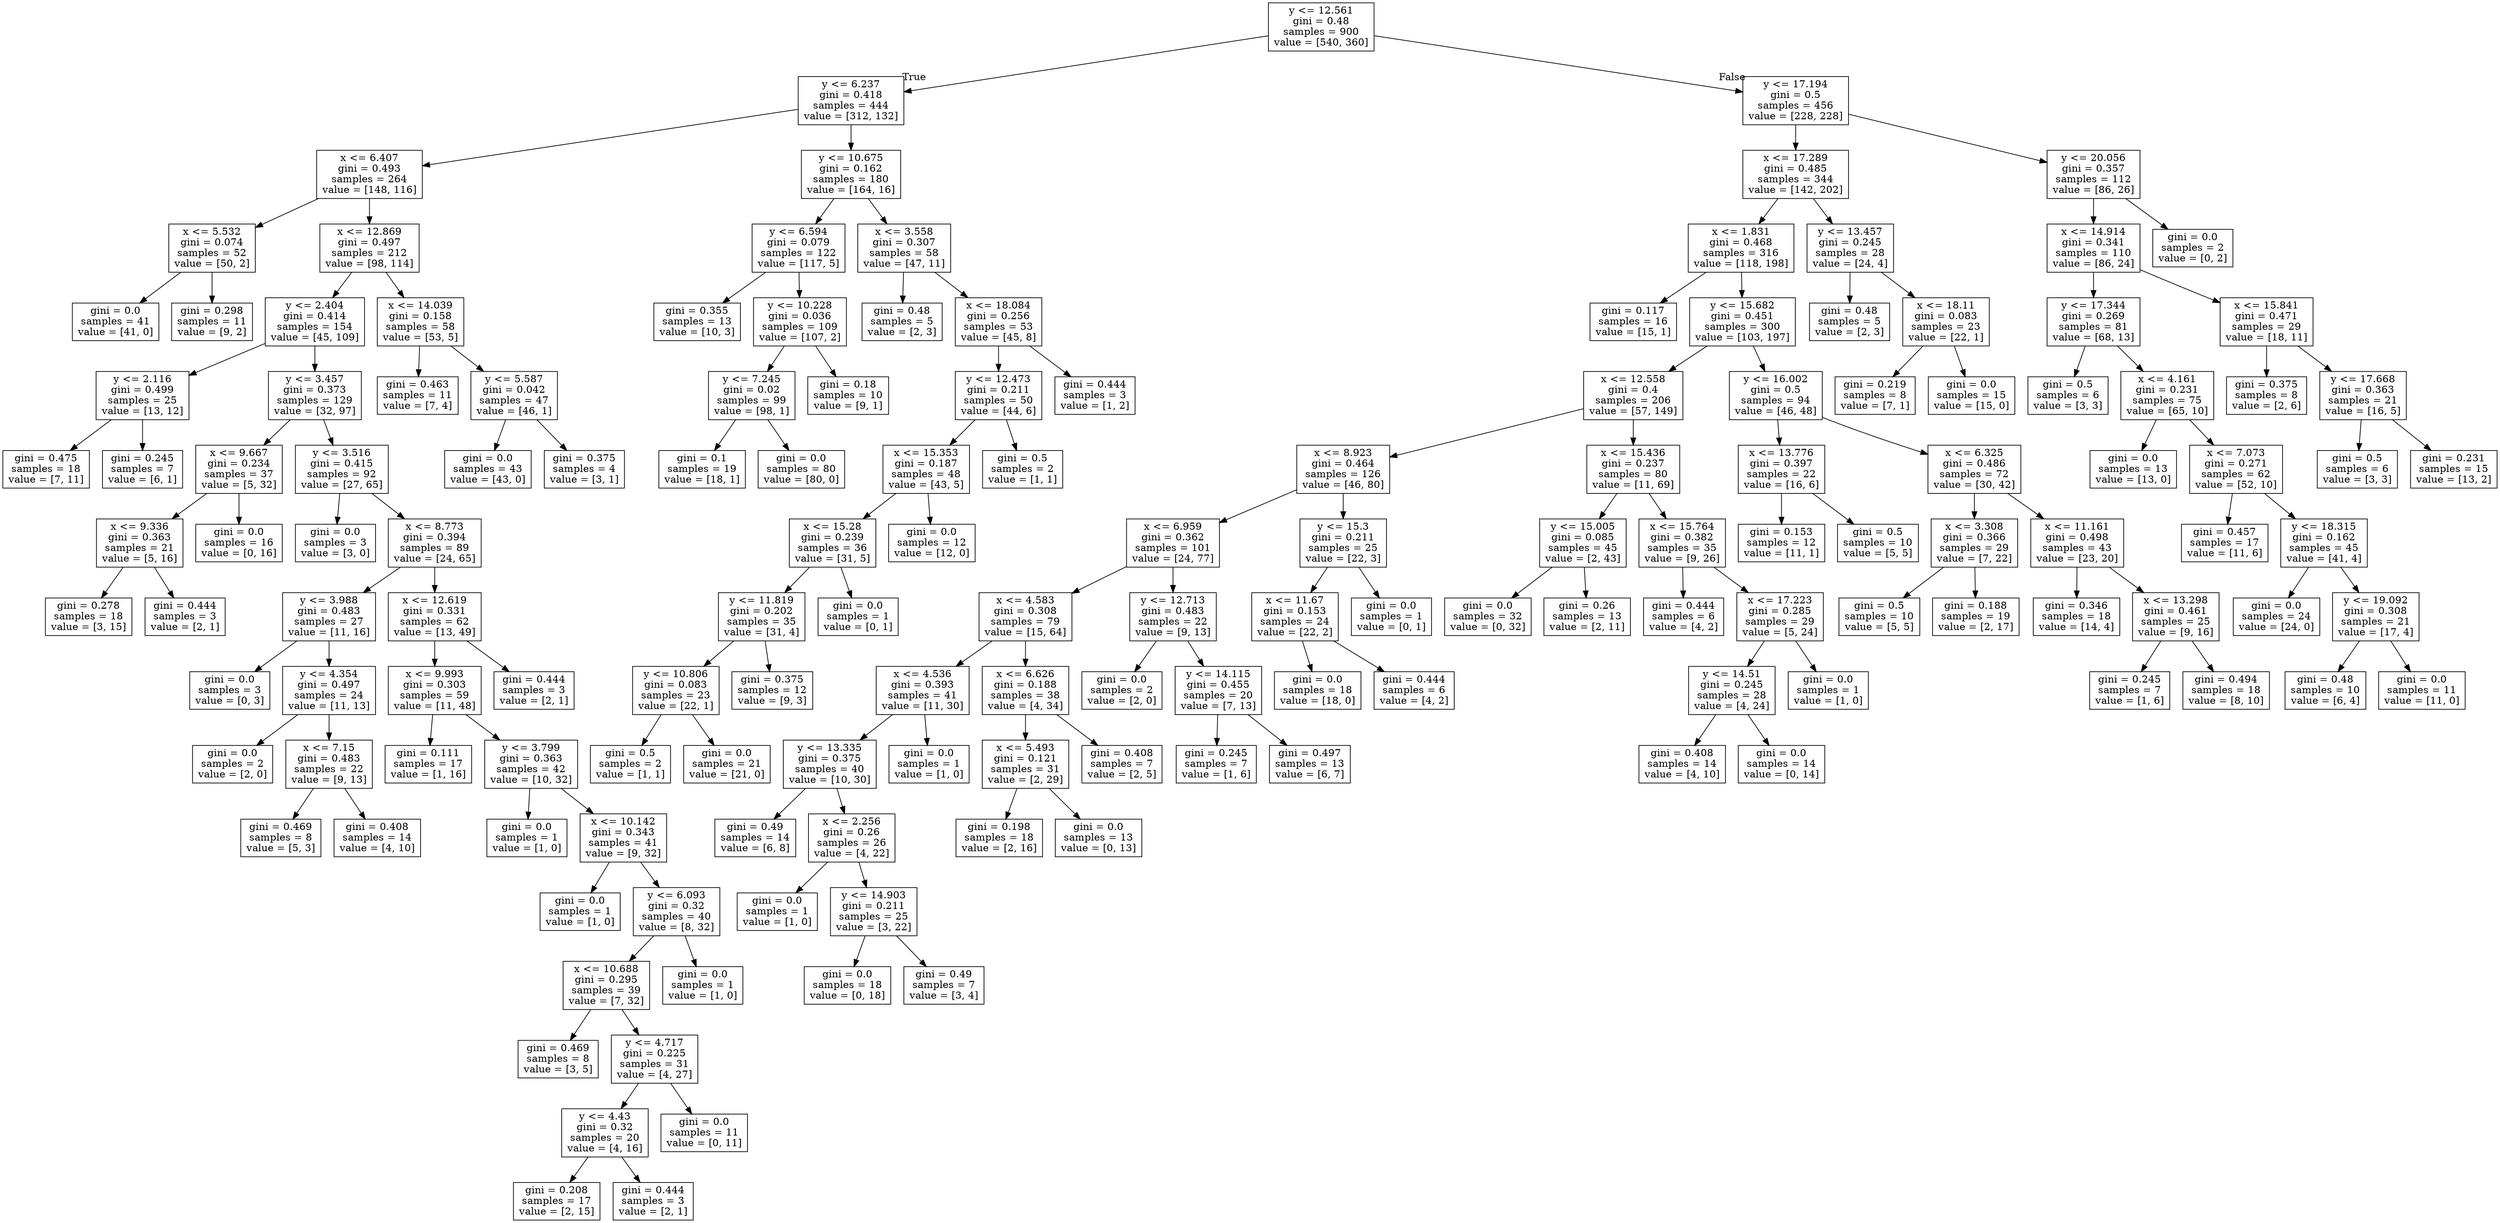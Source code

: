 digraph Tree {
node [shape=box] ;
0 [label="y <= 12.561\ngini = 0.48\nsamples = 900\nvalue = [540, 360]"] ;
1 [label="y <= 6.237\ngini = 0.418\nsamples = 444\nvalue = [312, 132]"] ;
0 -> 1 [labeldistance=2.5, labelangle=45, headlabel="True"] ;
2 [label="x <= 6.407\ngini = 0.493\nsamples = 264\nvalue = [148, 116]"] ;
1 -> 2 ;
3 [label="x <= 5.532\ngini = 0.074\nsamples = 52\nvalue = [50, 2]"] ;
2 -> 3 ;
4 [label="gini = 0.0\nsamples = 41\nvalue = [41, 0]"] ;
3 -> 4 ;
5 [label="gini = 0.298\nsamples = 11\nvalue = [9, 2]"] ;
3 -> 5 ;
6 [label="x <= 12.869\ngini = 0.497\nsamples = 212\nvalue = [98, 114]"] ;
2 -> 6 ;
7 [label="y <= 2.404\ngini = 0.414\nsamples = 154\nvalue = [45, 109]"] ;
6 -> 7 ;
8 [label="y <= 2.116\ngini = 0.499\nsamples = 25\nvalue = [13, 12]"] ;
7 -> 8 ;
9 [label="gini = 0.475\nsamples = 18\nvalue = [7, 11]"] ;
8 -> 9 ;
10 [label="gini = 0.245\nsamples = 7\nvalue = [6, 1]"] ;
8 -> 10 ;
11 [label="y <= 3.457\ngini = 0.373\nsamples = 129\nvalue = [32, 97]"] ;
7 -> 11 ;
12 [label="x <= 9.667\ngini = 0.234\nsamples = 37\nvalue = [5, 32]"] ;
11 -> 12 ;
13 [label="x <= 9.336\ngini = 0.363\nsamples = 21\nvalue = [5, 16]"] ;
12 -> 13 ;
14 [label="gini = 0.278\nsamples = 18\nvalue = [3, 15]"] ;
13 -> 14 ;
15 [label="gini = 0.444\nsamples = 3\nvalue = [2, 1]"] ;
13 -> 15 ;
16 [label="gini = 0.0\nsamples = 16\nvalue = [0, 16]"] ;
12 -> 16 ;
17 [label="y <= 3.516\ngini = 0.415\nsamples = 92\nvalue = [27, 65]"] ;
11 -> 17 ;
18 [label="gini = 0.0\nsamples = 3\nvalue = [3, 0]"] ;
17 -> 18 ;
19 [label="x <= 8.773\ngini = 0.394\nsamples = 89\nvalue = [24, 65]"] ;
17 -> 19 ;
20 [label="y <= 3.988\ngini = 0.483\nsamples = 27\nvalue = [11, 16]"] ;
19 -> 20 ;
21 [label="gini = 0.0\nsamples = 3\nvalue = [0, 3]"] ;
20 -> 21 ;
22 [label="y <= 4.354\ngini = 0.497\nsamples = 24\nvalue = [11, 13]"] ;
20 -> 22 ;
23 [label="gini = 0.0\nsamples = 2\nvalue = [2, 0]"] ;
22 -> 23 ;
24 [label="x <= 7.15\ngini = 0.483\nsamples = 22\nvalue = [9, 13]"] ;
22 -> 24 ;
25 [label="gini = 0.469\nsamples = 8\nvalue = [5, 3]"] ;
24 -> 25 ;
26 [label="gini = 0.408\nsamples = 14\nvalue = [4, 10]"] ;
24 -> 26 ;
27 [label="x <= 12.619\ngini = 0.331\nsamples = 62\nvalue = [13, 49]"] ;
19 -> 27 ;
28 [label="x <= 9.993\ngini = 0.303\nsamples = 59\nvalue = [11, 48]"] ;
27 -> 28 ;
29 [label="gini = 0.111\nsamples = 17\nvalue = [1, 16]"] ;
28 -> 29 ;
30 [label="y <= 3.799\ngini = 0.363\nsamples = 42\nvalue = [10, 32]"] ;
28 -> 30 ;
31 [label="gini = 0.0\nsamples = 1\nvalue = [1, 0]"] ;
30 -> 31 ;
32 [label="x <= 10.142\ngini = 0.343\nsamples = 41\nvalue = [9, 32]"] ;
30 -> 32 ;
33 [label="gini = 0.0\nsamples = 1\nvalue = [1, 0]"] ;
32 -> 33 ;
34 [label="y <= 6.093\ngini = 0.32\nsamples = 40\nvalue = [8, 32]"] ;
32 -> 34 ;
35 [label="x <= 10.688\ngini = 0.295\nsamples = 39\nvalue = [7, 32]"] ;
34 -> 35 ;
36 [label="gini = 0.469\nsamples = 8\nvalue = [3, 5]"] ;
35 -> 36 ;
37 [label="y <= 4.717\ngini = 0.225\nsamples = 31\nvalue = [4, 27]"] ;
35 -> 37 ;
38 [label="y <= 4.43\ngini = 0.32\nsamples = 20\nvalue = [4, 16]"] ;
37 -> 38 ;
39 [label="gini = 0.208\nsamples = 17\nvalue = [2, 15]"] ;
38 -> 39 ;
40 [label="gini = 0.444\nsamples = 3\nvalue = [2, 1]"] ;
38 -> 40 ;
41 [label="gini = 0.0\nsamples = 11\nvalue = [0, 11]"] ;
37 -> 41 ;
42 [label="gini = 0.0\nsamples = 1\nvalue = [1, 0]"] ;
34 -> 42 ;
43 [label="gini = 0.444\nsamples = 3\nvalue = [2, 1]"] ;
27 -> 43 ;
44 [label="x <= 14.039\ngini = 0.158\nsamples = 58\nvalue = [53, 5]"] ;
6 -> 44 ;
45 [label="gini = 0.463\nsamples = 11\nvalue = [7, 4]"] ;
44 -> 45 ;
46 [label="y <= 5.587\ngini = 0.042\nsamples = 47\nvalue = [46, 1]"] ;
44 -> 46 ;
47 [label="gini = 0.0\nsamples = 43\nvalue = [43, 0]"] ;
46 -> 47 ;
48 [label="gini = 0.375\nsamples = 4\nvalue = [3, 1]"] ;
46 -> 48 ;
49 [label="y <= 10.675\ngini = 0.162\nsamples = 180\nvalue = [164, 16]"] ;
1 -> 49 ;
50 [label="y <= 6.594\ngini = 0.079\nsamples = 122\nvalue = [117, 5]"] ;
49 -> 50 ;
51 [label="gini = 0.355\nsamples = 13\nvalue = [10, 3]"] ;
50 -> 51 ;
52 [label="y <= 10.228\ngini = 0.036\nsamples = 109\nvalue = [107, 2]"] ;
50 -> 52 ;
53 [label="y <= 7.245\ngini = 0.02\nsamples = 99\nvalue = [98, 1]"] ;
52 -> 53 ;
54 [label="gini = 0.1\nsamples = 19\nvalue = [18, 1]"] ;
53 -> 54 ;
55 [label="gini = 0.0\nsamples = 80\nvalue = [80, 0]"] ;
53 -> 55 ;
56 [label="gini = 0.18\nsamples = 10\nvalue = [9, 1]"] ;
52 -> 56 ;
57 [label="x <= 3.558\ngini = 0.307\nsamples = 58\nvalue = [47, 11]"] ;
49 -> 57 ;
58 [label="gini = 0.48\nsamples = 5\nvalue = [2, 3]"] ;
57 -> 58 ;
59 [label="x <= 18.084\ngini = 0.256\nsamples = 53\nvalue = [45, 8]"] ;
57 -> 59 ;
60 [label="y <= 12.473\ngini = 0.211\nsamples = 50\nvalue = [44, 6]"] ;
59 -> 60 ;
61 [label="x <= 15.353\ngini = 0.187\nsamples = 48\nvalue = [43, 5]"] ;
60 -> 61 ;
62 [label="x <= 15.28\ngini = 0.239\nsamples = 36\nvalue = [31, 5]"] ;
61 -> 62 ;
63 [label="y <= 11.819\ngini = 0.202\nsamples = 35\nvalue = [31, 4]"] ;
62 -> 63 ;
64 [label="y <= 10.806\ngini = 0.083\nsamples = 23\nvalue = [22, 1]"] ;
63 -> 64 ;
65 [label="gini = 0.5\nsamples = 2\nvalue = [1, 1]"] ;
64 -> 65 ;
66 [label="gini = 0.0\nsamples = 21\nvalue = [21, 0]"] ;
64 -> 66 ;
67 [label="gini = 0.375\nsamples = 12\nvalue = [9, 3]"] ;
63 -> 67 ;
68 [label="gini = 0.0\nsamples = 1\nvalue = [0, 1]"] ;
62 -> 68 ;
69 [label="gini = 0.0\nsamples = 12\nvalue = [12, 0]"] ;
61 -> 69 ;
70 [label="gini = 0.5\nsamples = 2\nvalue = [1, 1]"] ;
60 -> 70 ;
71 [label="gini = 0.444\nsamples = 3\nvalue = [1, 2]"] ;
59 -> 71 ;
72 [label="y <= 17.194\ngini = 0.5\nsamples = 456\nvalue = [228, 228]"] ;
0 -> 72 [labeldistance=2.5, labelangle=-45, headlabel="False"] ;
73 [label="x <= 17.289\ngini = 0.485\nsamples = 344\nvalue = [142, 202]"] ;
72 -> 73 ;
74 [label="x <= 1.831\ngini = 0.468\nsamples = 316\nvalue = [118, 198]"] ;
73 -> 74 ;
75 [label="gini = 0.117\nsamples = 16\nvalue = [15, 1]"] ;
74 -> 75 ;
76 [label="y <= 15.682\ngini = 0.451\nsamples = 300\nvalue = [103, 197]"] ;
74 -> 76 ;
77 [label="x <= 12.558\ngini = 0.4\nsamples = 206\nvalue = [57, 149]"] ;
76 -> 77 ;
78 [label="x <= 8.923\ngini = 0.464\nsamples = 126\nvalue = [46, 80]"] ;
77 -> 78 ;
79 [label="x <= 6.959\ngini = 0.362\nsamples = 101\nvalue = [24, 77]"] ;
78 -> 79 ;
80 [label="x <= 4.583\ngini = 0.308\nsamples = 79\nvalue = [15, 64]"] ;
79 -> 80 ;
81 [label="x <= 4.536\ngini = 0.393\nsamples = 41\nvalue = [11, 30]"] ;
80 -> 81 ;
82 [label="y <= 13.335\ngini = 0.375\nsamples = 40\nvalue = [10, 30]"] ;
81 -> 82 ;
83 [label="gini = 0.49\nsamples = 14\nvalue = [6, 8]"] ;
82 -> 83 ;
84 [label="x <= 2.256\ngini = 0.26\nsamples = 26\nvalue = [4, 22]"] ;
82 -> 84 ;
85 [label="gini = 0.0\nsamples = 1\nvalue = [1, 0]"] ;
84 -> 85 ;
86 [label="y <= 14.903\ngini = 0.211\nsamples = 25\nvalue = [3, 22]"] ;
84 -> 86 ;
87 [label="gini = 0.0\nsamples = 18\nvalue = [0, 18]"] ;
86 -> 87 ;
88 [label="gini = 0.49\nsamples = 7\nvalue = [3, 4]"] ;
86 -> 88 ;
89 [label="gini = 0.0\nsamples = 1\nvalue = [1, 0]"] ;
81 -> 89 ;
90 [label="x <= 6.626\ngini = 0.188\nsamples = 38\nvalue = [4, 34]"] ;
80 -> 90 ;
91 [label="x <= 5.493\ngini = 0.121\nsamples = 31\nvalue = [2, 29]"] ;
90 -> 91 ;
92 [label="gini = 0.198\nsamples = 18\nvalue = [2, 16]"] ;
91 -> 92 ;
93 [label="gini = 0.0\nsamples = 13\nvalue = [0, 13]"] ;
91 -> 93 ;
94 [label="gini = 0.408\nsamples = 7\nvalue = [2, 5]"] ;
90 -> 94 ;
95 [label="y <= 12.713\ngini = 0.483\nsamples = 22\nvalue = [9, 13]"] ;
79 -> 95 ;
96 [label="gini = 0.0\nsamples = 2\nvalue = [2, 0]"] ;
95 -> 96 ;
97 [label="y <= 14.115\ngini = 0.455\nsamples = 20\nvalue = [7, 13]"] ;
95 -> 97 ;
98 [label="gini = 0.245\nsamples = 7\nvalue = [1, 6]"] ;
97 -> 98 ;
99 [label="gini = 0.497\nsamples = 13\nvalue = [6, 7]"] ;
97 -> 99 ;
100 [label="y <= 15.3\ngini = 0.211\nsamples = 25\nvalue = [22, 3]"] ;
78 -> 100 ;
101 [label="x <= 11.67\ngini = 0.153\nsamples = 24\nvalue = [22, 2]"] ;
100 -> 101 ;
102 [label="gini = 0.0\nsamples = 18\nvalue = [18, 0]"] ;
101 -> 102 ;
103 [label="gini = 0.444\nsamples = 6\nvalue = [4, 2]"] ;
101 -> 103 ;
104 [label="gini = 0.0\nsamples = 1\nvalue = [0, 1]"] ;
100 -> 104 ;
105 [label="x <= 15.436\ngini = 0.237\nsamples = 80\nvalue = [11, 69]"] ;
77 -> 105 ;
106 [label="y <= 15.005\ngini = 0.085\nsamples = 45\nvalue = [2, 43]"] ;
105 -> 106 ;
107 [label="gini = 0.0\nsamples = 32\nvalue = [0, 32]"] ;
106 -> 107 ;
108 [label="gini = 0.26\nsamples = 13\nvalue = [2, 11]"] ;
106 -> 108 ;
109 [label="x <= 15.764\ngini = 0.382\nsamples = 35\nvalue = [9, 26]"] ;
105 -> 109 ;
110 [label="gini = 0.444\nsamples = 6\nvalue = [4, 2]"] ;
109 -> 110 ;
111 [label="x <= 17.223\ngini = 0.285\nsamples = 29\nvalue = [5, 24]"] ;
109 -> 111 ;
112 [label="y <= 14.51\ngini = 0.245\nsamples = 28\nvalue = [4, 24]"] ;
111 -> 112 ;
113 [label="gini = 0.408\nsamples = 14\nvalue = [4, 10]"] ;
112 -> 113 ;
114 [label="gini = 0.0\nsamples = 14\nvalue = [0, 14]"] ;
112 -> 114 ;
115 [label="gini = 0.0\nsamples = 1\nvalue = [1, 0]"] ;
111 -> 115 ;
116 [label="y <= 16.002\ngini = 0.5\nsamples = 94\nvalue = [46, 48]"] ;
76 -> 116 ;
117 [label="x <= 13.776\ngini = 0.397\nsamples = 22\nvalue = [16, 6]"] ;
116 -> 117 ;
118 [label="gini = 0.153\nsamples = 12\nvalue = [11, 1]"] ;
117 -> 118 ;
119 [label="gini = 0.5\nsamples = 10\nvalue = [5, 5]"] ;
117 -> 119 ;
120 [label="x <= 6.325\ngini = 0.486\nsamples = 72\nvalue = [30, 42]"] ;
116 -> 120 ;
121 [label="x <= 3.308\ngini = 0.366\nsamples = 29\nvalue = [7, 22]"] ;
120 -> 121 ;
122 [label="gini = 0.5\nsamples = 10\nvalue = [5, 5]"] ;
121 -> 122 ;
123 [label="gini = 0.188\nsamples = 19\nvalue = [2, 17]"] ;
121 -> 123 ;
124 [label="x <= 11.161\ngini = 0.498\nsamples = 43\nvalue = [23, 20]"] ;
120 -> 124 ;
125 [label="gini = 0.346\nsamples = 18\nvalue = [14, 4]"] ;
124 -> 125 ;
126 [label="x <= 13.298\ngini = 0.461\nsamples = 25\nvalue = [9, 16]"] ;
124 -> 126 ;
127 [label="gini = 0.245\nsamples = 7\nvalue = [1, 6]"] ;
126 -> 127 ;
128 [label="gini = 0.494\nsamples = 18\nvalue = [8, 10]"] ;
126 -> 128 ;
129 [label="y <= 13.457\ngini = 0.245\nsamples = 28\nvalue = [24, 4]"] ;
73 -> 129 ;
130 [label="gini = 0.48\nsamples = 5\nvalue = [2, 3]"] ;
129 -> 130 ;
131 [label="x <= 18.11\ngini = 0.083\nsamples = 23\nvalue = [22, 1]"] ;
129 -> 131 ;
132 [label="gini = 0.219\nsamples = 8\nvalue = [7, 1]"] ;
131 -> 132 ;
133 [label="gini = 0.0\nsamples = 15\nvalue = [15, 0]"] ;
131 -> 133 ;
134 [label="y <= 20.056\ngini = 0.357\nsamples = 112\nvalue = [86, 26]"] ;
72 -> 134 ;
135 [label="x <= 14.914\ngini = 0.341\nsamples = 110\nvalue = [86, 24]"] ;
134 -> 135 ;
136 [label="y <= 17.344\ngini = 0.269\nsamples = 81\nvalue = [68, 13]"] ;
135 -> 136 ;
137 [label="gini = 0.5\nsamples = 6\nvalue = [3, 3]"] ;
136 -> 137 ;
138 [label="x <= 4.161\ngini = 0.231\nsamples = 75\nvalue = [65, 10]"] ;
136 -> 138 ;
139 [label="gini = 0.0\nsamples = 13\nvalue = [13, 0]"] ;
138 -> 139 ;
140 [label="x <= 7.073\ngini = 0.271\nsamples = 62\nvalue = [52, 10]"] ;
138 -> 140 ;
141 [label="gini = 0.457\nsamples = 17\nvalue = [11, 6]"] ;
140 -> 141 ;
142 [label="y <= 18.315\ngini = 0.162\nsamples = 45\nvalue = [41, 4]"] ;
140 -> 142 ;
143 [label="gini = 0.0\nsamples = 24\nvalue = [24, 0]"] ;
142 -> 143 ;
144 [label="y <= 19.092\ngini = 0.308\nsamples = 21\nvalue = [17, 4]"] ;
142 -> 144 ;
145 [label="gini = 0.48\nsamples = 10\nvalue = [6, 4]"] ;
144 -> 145 ;
146 [label="gini = 0.0\nsamples = 11\nvalue = [11, 0]"] ;
144 -> 146 ;
147 [label="x <= 15.841\ngini = 0.471\nsamples = 29\nvalue = [18, 11]"] ;
135 -> 147 ;
148 [label="gini = 0.375\nsamples = 8\nvalue = [2, 6]"] ;
147 -> 148 ;
149 [label="y <= 17.668\ngini = 0.363\nsamples = 21\nvalue = [16, 5]"] ;
147 -> 149 ;
150 [label="gini = 0.5\nsamples = 6\nvalue = [3, 3]"] ;
149 -> 150 ;
151 [label="gini = 0.231\nsamples = 15\nvalue = [13, 2]"] ;
149 -> 151 ;
152 [label="gini = 0.0\nsamples = 2\nvalue = [0, 2]"] ;
134 -> 152 ;
}